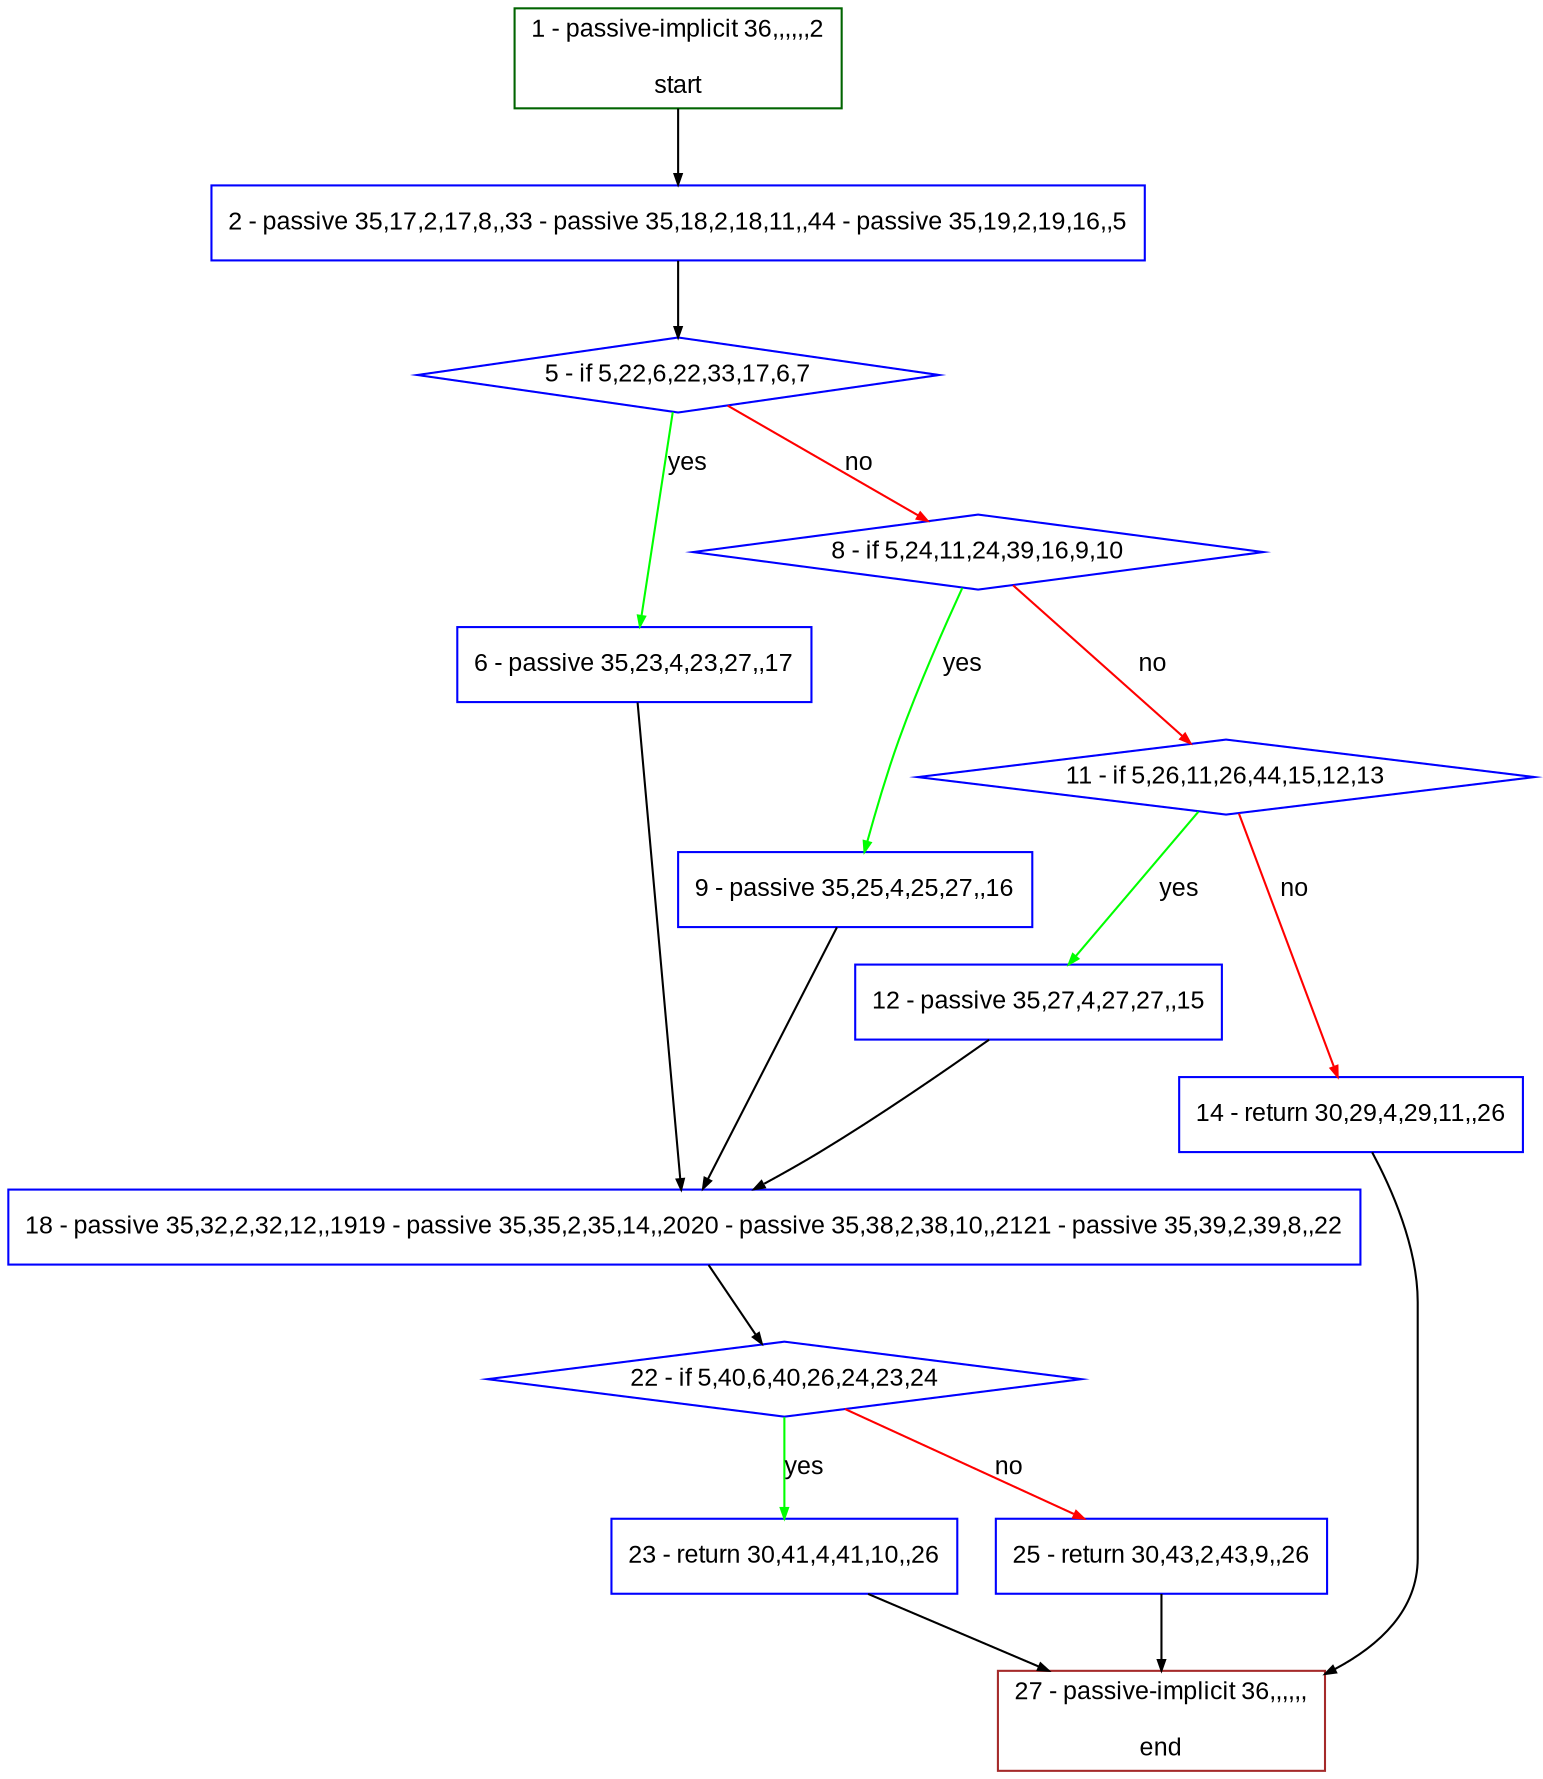 digraph "" {
  graph [bgcolor="white", fillcolor="#FFFFCC", pack="true", packmode="clust", fontname="Arial", label="", fontsize="12", compound="true", style="rounded,filled"];
  node [node_initialized="no", fillcolor="white", fontname="Arial", label="", color="grey", fontsize="12", fixedsize="false", compound="true", shape="rectangle", style="filled"];
  edge [arrowtail="none", lhead="", fontcolor="black", fontname="Arial", label="", color="black", fontsize="12", arrowhead="normal", arrowsize="0.5", compound="true", ltail="", dir="forward"];
  __N1 [fillcolor="#ffffff", label="2 - passive 35,17,2,17,8,,33 - passive 35,18,2,18,11,,44 - passive 35,19,2,19,16,,5", color="#0000ff", shape="box", style="filled"];
  __N2 [fillcolor="#ffffff", label="1 - passive-implicit 36,,,,,,2\n\nstart", color="#006400", shape="box", style="filled"];
  __N3 [fillcolor="#ffffff", label="5 - if 5,22,6,22,33,17,6,7", color="#0000ff", shape="diamond", style="filled"];
  __N4 [fillcolor="#ffffff", label="6 - passive 35,23,4,23,27,,17", color="#0000ff", shape="box", style="filled"];
  __N5 [fillcolor="#ffffff", label="8 - if 5,24,11,24,39,16,9,10", color="#0000ff", shape="diamond", style="filled"];
  __N6 [fillcolor="#ffffff", label="18 - passive 35,32,2,32,12,,1919 - passive 35,35,2,35,14,,2020 - passive 35,38,2,38,10,,2121 - passive 35,39,2,39,8,,22", color="#0000ff", shape="box", style="filled"];
  __N7 [fillcolor="#ffffff", label="9 - passive 35,25,4,25,27,,16", color="#0000ff", shape="box", style="filled"];
  __N8 [fillcolor="#ffffff", label="11 - if 5,26,11,26,44,15,12,13", color="#0000ff", shape="diamond", style="filled"];
  __N9 [fillcolor="#ffffff", label="12 - passive 35,27,4,27,27,,15", color="#0000ff", shape="box", style="filled"];
  __N10 [fillcolor="#ffffff", label="14 - return 30,29,4,29,11,,26", color="#0000ff", shape="box", style="filled"];
  __N11 [fillcolor="#ffffff", label="27 - passive-implicit 36,,,,,,\n\nend", color="#a52a2a", shape="box", style="filled"];
  __N12 [fillcolor="#ffffff", label="22 - if 5,40,6,40,26,24,23,24", color="#0000ff", shape="diamond", style="filled"];
  __N13 [fillcolor="#ffffff", label="23 - return 30,41,4,41,10,,26", color="#0000ff", shape="box", style="filled"];
  __N14 [fillcolor="#ffffff", label="25 - return 30,43,2,43,9,,26", color="#0000ff", shape="box", style="filled"];
  __N2 -> __N1 [arrowtail="none", color="#000000", label="", arrowhead="normal", dir="forward"];
  __N1 -> __N3 [arrowtail="none", color="#000000", label="", arrowhead="normal", dir="forward"];
  __N3 -> __N4 [arrowtail="none", color="#00ff00", label="yes", arrowhead="normal", dir="forward"];
  __N3 -> __N5 [arrowtail="none", color="#ff0000", label="no", arrowhead="normal", dir="forward"];
  __N4 -> __N6 [arrowtail="none", color="#000000", label="", arrowhead="normal", dir="forward"];
  __N5 -> __N7 [arrowtail="none", color="#00ff00", label="yes", arrowhead="normal", dir="forward"];
  __N5 -> __N8 [arrowtail="none", color="#ff0000", label="no", arrowhead="normal", dir="forward"];
  __N7 -> __N6 [arrowtail="none", color="#000000", label="", arrowhead="normal", dir="forward"];
  __N8 -> __N9 [arrowtail="none", color="#00ff00", label="yes", arrowhead="normal", dir="forward"];
  __N8 -> __N10 [arrowtail="none", color="#ff0000", label="no", arrowhead="normal", dir="forward"];
  __N9 -> __N6 [arrowtail="none", color="#000000", label="", arrowhead="normal", dir="forward"];
  __N10 -> __N11 [arrowtail="none", color="#000000", label="", arrowhead="normal", dir="forward"];
  __N6 -> __N12 [arrowtail="none", color="#000000", label="", arrowhead="normal", dir="forward"];
  __N12 -> __N13 [arrowtail="none", color="#00ff00", label="yes", arrowhead="normal", dir="forward"];
  __N12 -> __N14 [arrowtail="none", color="#ff0000", label="no", arrowhead="normal", dir="forward"];
  __N13 -> __N11 [arrowtail="none", color="#000000", label="", arrowhead="normal", dir="forward"];
  __N14 -> __N11 [arrowtail="none", color="#000000", label="", arrowhead="normal", dir="forward"];
}
